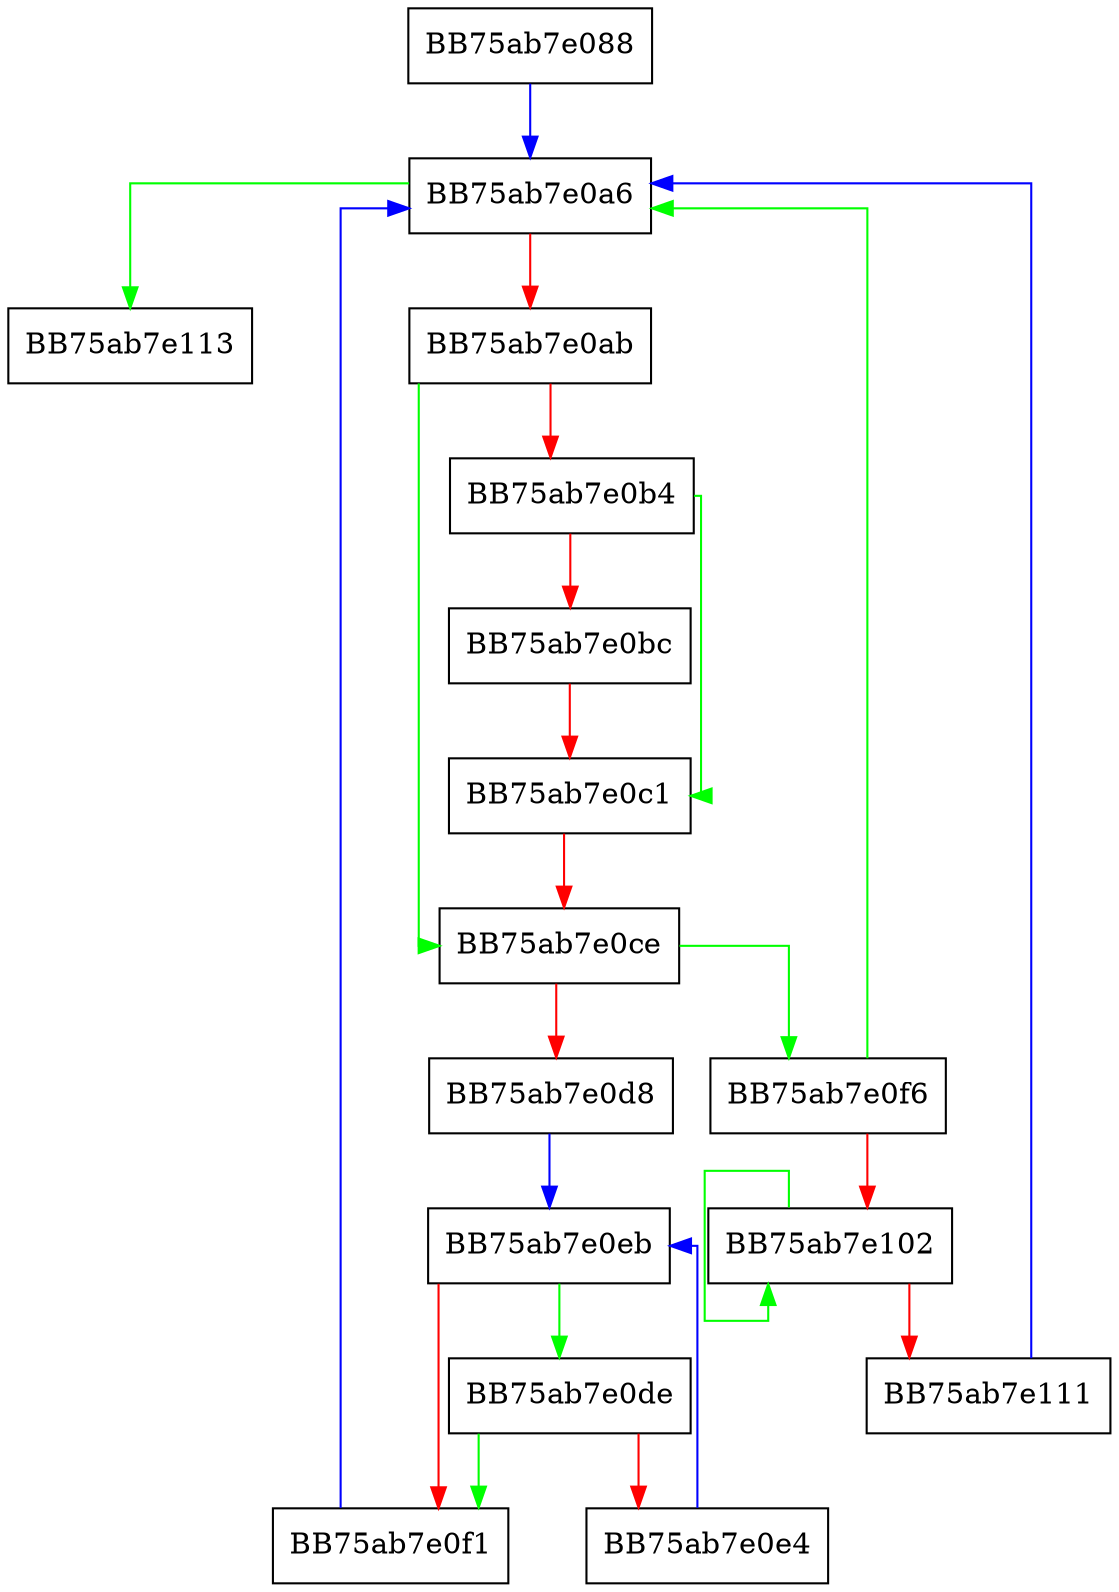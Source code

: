 digraph clear {
  node [shape="box"];
  graph [splines=ortho];
  BB75ab7e088 -> BB75ab7e0a6 [color="blue"];
  BB75ab7e0a6 -> BB75ab7e113 [color="green"];
  BB75ab7e0a6 -> BB75ab7e0ab [color="red"];
  BB75ab7e0ab -> BB75ab7e0ce [color="green"];
  BB75ab7e0ab -> BB75ab7e0b4 [color="red"];
  BB75ab7e0b4 -> BB75ab7e0c1 [color="green"];
  BB75ab7e0b4 -> BB75ab7e0bc [color="red"];
  BB75ab7e0bc -> BB75ab7e0c1 [color="red"];
  BB75ab7e0c1 -> BB75ab7e0ce [color="red"];
  BB75ab7e0ce -> BB75ab7e0f6 [color="green"];
  BB75ab7e0ce -> BB75ab7e0d8 [color="red"];
  BB75ab7e0d8 -> BB75ab7e0eb [color="blue"];
  BB75ab7e0de -> BB75ab7e0f1 [color="green"];
  BB75ab7e0de -> BB75ab7e0e4 [color="red"];
  BB75ab7e0e4 -> BB75ab7e0eb [color="blue"];
  BB75ab7e0eb -> BB75ab7e0de [color="green"];
  BB75ab7e0eb -> BB75ab7e0f1 [color="red"];
  BB75ab7e0f1 -> BB75ab7e0a6 [color="blue"];
  BB75ab7e0f6 -> BB75ab7e0a6 [color="green"];
  BB75ab7e0f6 -> BB75ab7e102 [color="red"];
  BB75ab7e102 -> BB75ab7e102 [color="green"];
  BB75ab7e102 -> BB75ab7e111 [color="red"];
  BB75ab7e111 -> BB75ab7e0a6 [color="blue"];
}